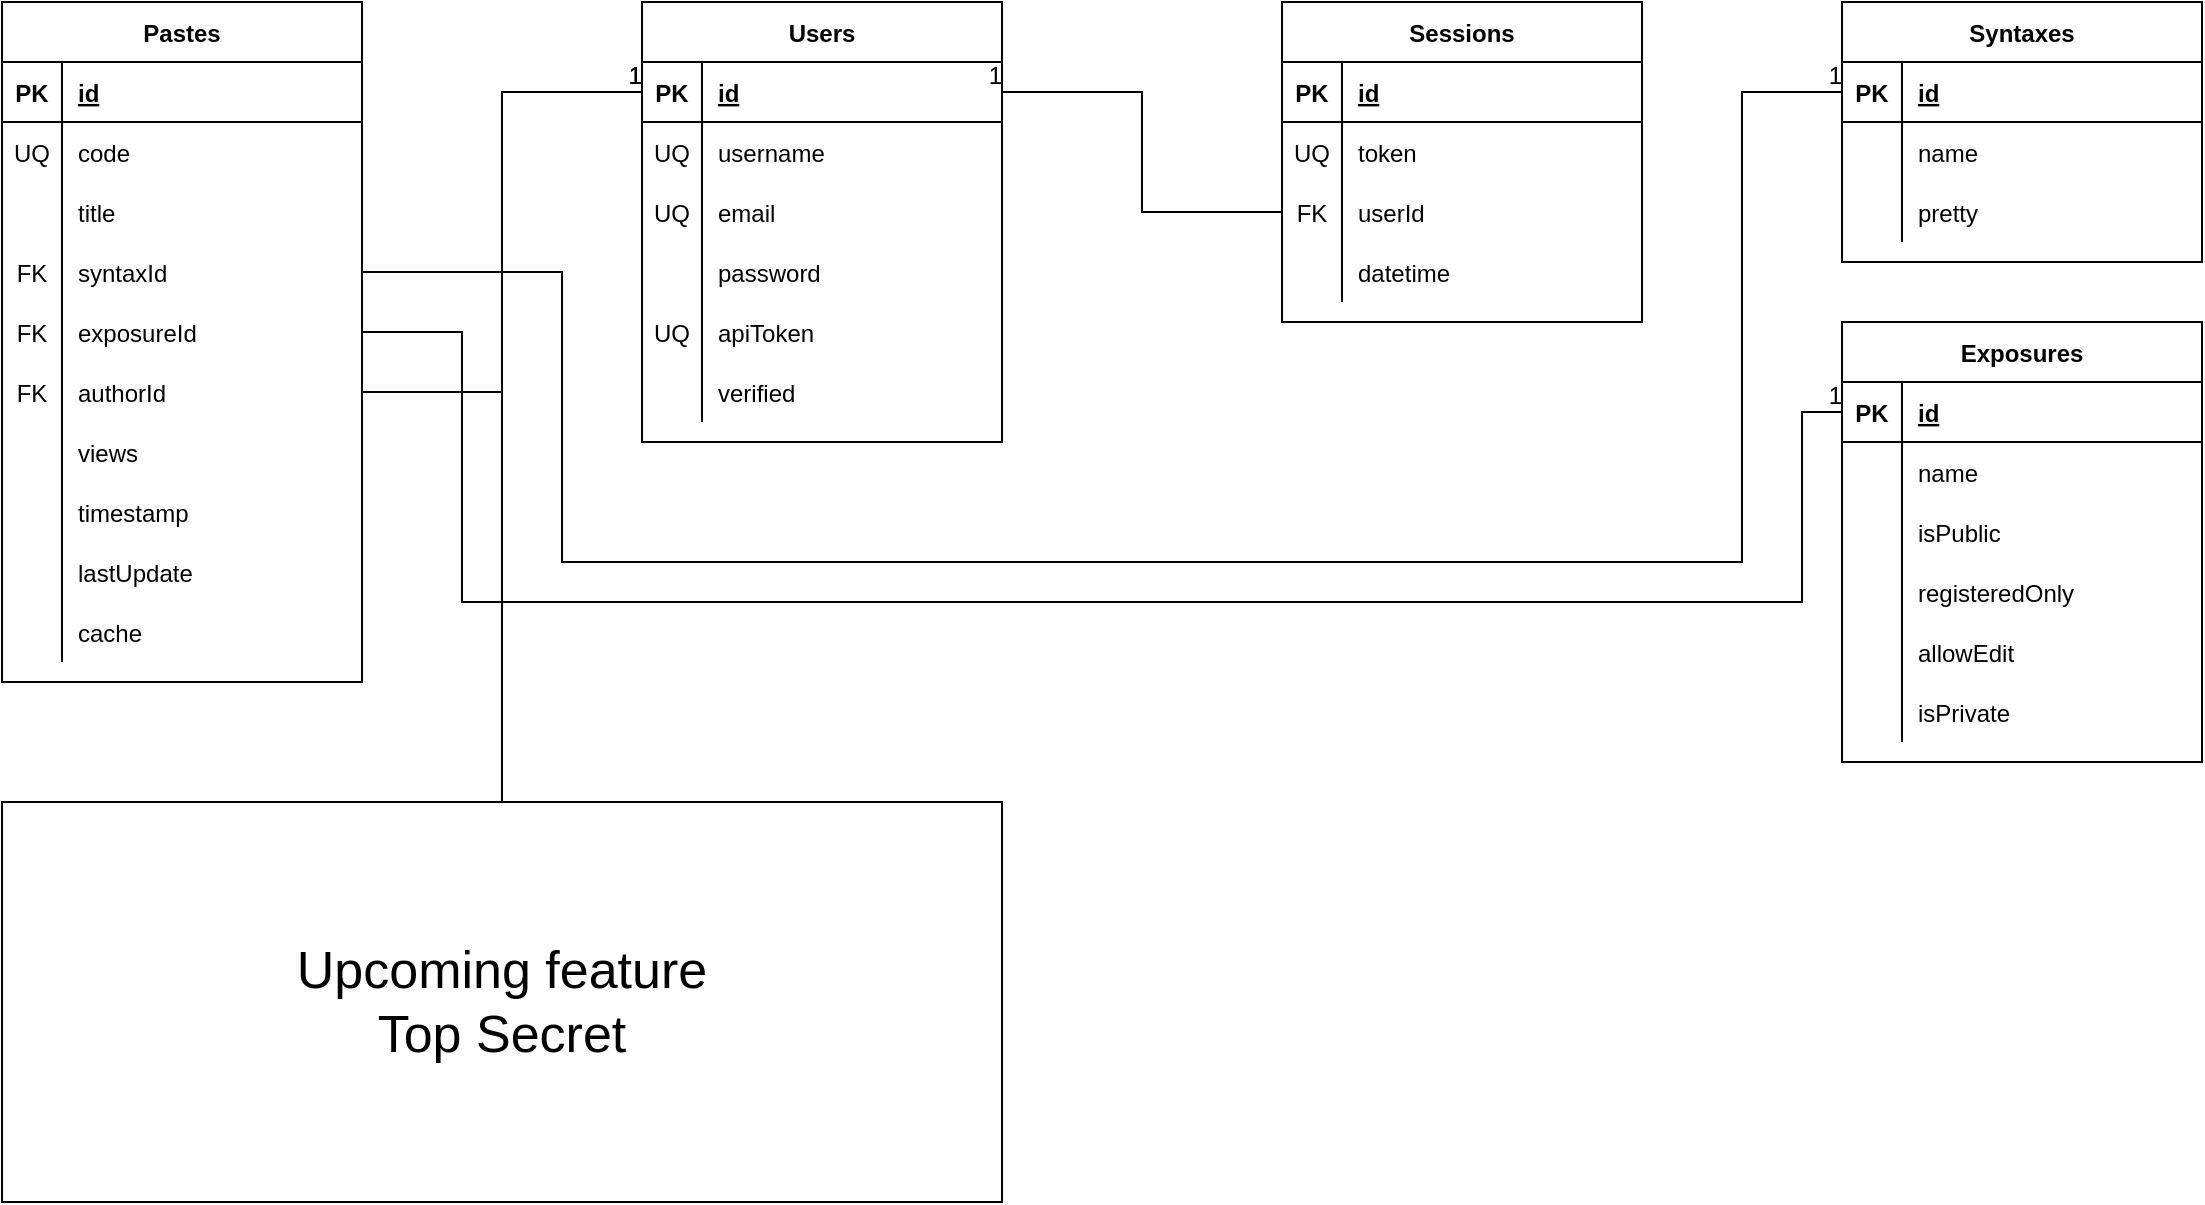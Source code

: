 <mxfile version="14.6.13" type="device"><diagram name="Page-1" id="e56a1550-8fbb-45ad-956c-1786394a9013"><mxGraphModel dx="1278" dy="948" grid="1" gridSize="10" guides="1" tooltips="1" connect="1" arrows="1" fold="1" page="1" pageScale="1" pageWidth="1100" pageHeight="850" background="#ffffff" math="0" shadow="0"><root><mxCell id="0"/><mxCell id="1" parent="0"/><mxCell id="3iXVFgxs_Lvez-pPOZBe-1" value="Users" style="shape=table;startSize=30;container=1;collapsible=1;childLayout=tableLayout;fixedRows=1;rowLines=0;fontStyle=1;align=center;resizeLast=1;" parent="1" vertex="1"><mxGeometry x="320" width="180" height="220" as="geometry"/></mxCell><mxCell id="3iXVFgxs_Lvez-pPOZBe-2" value="" style="shape=partialRectangle;collapsible=0;dropTarget=0;pointerEvents=0;fillColor=none;top=0;left=0;bottom=1;right=0;points=[[0,0.5],[1,0.5]];portConstraint=eastwest;" parent="3iXVFgxs_Lvez-pPOZBe-1" vertex="1"><mxGeometry y="30" width="180" height="30" as="geometry"/></mxCell><mxCell id="3iXVFgxs_Lvez-pPOZBe-3" value="PK" style="shape=partialRectangle;connectable=0;fillColor=none;top=0;left=0;bottom=0;right=0;fontStyle=1;overflow=hidden;" parent="3iXVFgxs_Lvez-pPOZBe-2" vertex="1"><mxGeometry width="30" height="30" as="geometry"/></mxCell><mxCell id="3iXVFgxs_Lvez-pPOZBe-4" value="id" style="shape=partialRectangle;connectable=0;fillColor=none;top=0;left=0;bottom=0;right=0;align=left;spacingLeft=6;fontStyle=5;overflow=hidden;" parent="3iXVFgxs_Lvez-pPOZBe-2" vertex="1"><mxGeometry x="30" width="150" height="30" as="geometry"/></mxCell><mxCell id="3iXVFgxs_Lvez-pPOZBe-5" value="" style="shape=partialRectangle;collapsible=0;dropTarget=0;pointerEvents=0;fillColor=none;top=0;left=0;bottom=0;right=0;points=[[0,0.5],[1,0.5]];portConstraint=eastwest;" parent="3iXVFgxs_Lvez-pPOZBe-1" vertex="1"><mxGeometry y="60" width="180" height="30" as="geometry"/></mxCell><mxCell id="3iXVFgxs_Lvez-pPOZBe-6" value="UQ" style="shape=partialRectangle;connectable=0;fillColor=none;top=0;left=0;bottom=0;right=0;editable=1;overflow=hidden;" parent="3iXVFgxs_Lvez-pPOZBe-5" vertex="1"><mxGeometry width="30" height="30" as="geometry"/></mxCell><mxCell id="3iXVFgxs_Lvez-pPOZBe-7" value="username" style="shape=partialRectangle;connectable=0;fillColor=none;top=0;left=0;bottom=0;right=0;align=left;spacingLeft=6;overflow=hidden;" parent="3iXVFgxs_Lvez-pPOZBe-5" vertex="1"><mxGeometry x="30" width="150" height="30" as="geometry"/></mxCell><mxCell id="3iXVFgxs_Lvez-pPOZBe-8" value="" style="shape=partialRectangle;collapsible=0;dropTarget=0;pointerEvents=0;fillColor=none;top=0;left=0;bottom=0;right=0;points=[[0,0.5],[1,0.5]];portConstraint=eastwest;" parent="3iXVFgxs_Lvez-pPOZBe-1" vertex="1"><mxGeometry y="90" width="180" height="30" as="geometry"/></mxCell><mxCell id="3iXVFgxs_Lvez-pPOZBe-9" value="UQ" style="shape=partialRectangle;connectable=0;fillColor=none;top=0;left=0;bottom=0;right=0;editable=1;overflow=hidden;" parent="3iXVFgxs_Lvez-pPOZBe-8" vertex="1"><mxGeometry width="30" height="30" as="geometry"/></mxCell><mxCell id="3iXVFgxs_Lvez-pPOZBe-10" value="email" style="shape=partialRectangle;connectable=0;fillColor=none;top=0;left=0;bottom=0;right=0;align=left;spacingLeft=6;overflow=hidden;" parent="3iXVFgxs_Lvez-pPOZBe-8" vertex="1"><mxGeometry x="30" width="150" height="30" as="geometry"/></mxCell><mxCell id="3iXVFgxs_Lvez-pPOZBe-11" value="" style="shape=partialRectangle;collapsible=0;dropTarget=0;pointerEvents=0;fillColor=none;top=0;left=0;bottom=0;right=0;points=[[0,0.5],[1,0.5]];portConstraint=eastwest;" parent="3iXVFgxs_Lvez-pPOZBe-1" vertex="1"><mxGeometry y="120" width="180" height="30" as="geometry"/></mxCell><mxCell id="3iXVFgxs_Lvez-pPOZBe-12" value="" style="shape=partialRectangle;connectable=0;fillColor=none;top=0;left=0;bottom=0;right=0;editable=1;overflow=hidden;" parent="3iXVFgxs_Lvez-pPOZBe-11" vertex="1"><mxGeometry width="30" height="30" as="geometry"/></mxCell><mxCell id="3iXVFgxs_Lvez-pPOZBe-13" value="password" style="shape=partialRectangle;connectable=0;fillColor=none;top=0;left=0;bottom=0;right=0;align=left;spacingLeft=6;overflow=hidden;" parent="3iXVFgxs_Lvez-pPOZBe-11" vertex="1"><mxGeometry x="30" width="150" height="30" as="geometry"/></mxCell><mxCell id="3iXVFgxs_Lvez-pPOZBe-42" value="" style="shape=partialRectangle;collapsible=0;dropTarget=0;pointerEvents=0;fillColor=none;top=0;left=0;bottom=0;right=0;points=[[0,0.5],[1,0.5]];portConstraint=eastwest;" parent="3iXVFgxs_Lvez-pPOZBe-1" vertex="1"><mxGeometry y="150" width="180" height="30" as="geometry"/></mxCell><mxCell id="3iXVFgxs_Lvez-pPOZBe-43" value="UQ" style="shape=partialRectangle;connectable=0;fillColor=none;top=0;left=0;bottom=0;right=0;editable=1;overflow=hidden;" parent="3iXVFgxs_Lvez-pPOZBe-42" vertex="1"><mxGeometry width="30" height="30" as="geometry"/></mxCell><mxCell id="3iXVFgxs_Lvez-pPOZBe-44" value="apiToken" style="shape=partialRectangle;connectable=0;fillColor=none;top=0;left=0;bottom=0;right=0;align=left;spacingLeft=6;overflow=hidden;" parent="3iXVFgxs_Lvez-pPOZBe-42" vertex="1"><mxGeometry x="30" width="150" height="30" as="geometry"/></mxCell><mxCell id="3iXVFgxs_Lvez-pPOZBe-118" value="" style="shape=partialRectangle;collapsible=0;dropTarget=0;pointerEvents=0;fillColor=none;top=0;left=0;bottom=0;right=0;points=[[0,0.5],[1,0.5]];portConstraint=eastwest;" parent="3iXVFgxs_Lvez-pPOZBe-1" vertex="1"><mxGeometry y="180" width="180" height="30" as="geometry"/></mxCell><mxCell id="3iXVFgxs_Lvez-pPOZBe-119" value="" style="shape=partialRectangle;connectable=0;fillColor=none;top=0;left=0;bottom=0;right=0;editable=1;overflow=hidden;" parent="3iXVFgxs_Lvez-pPOZBe-118" vertex="1"><mxGeometry width="30" height="30" as="geometry"/></mxCell><mxCell id="3iXVFgxs_Lvez-pPOZBe-120" value="verified" style="shape=partialRectangle;connectable=0;fillColor=none;top=0;left=0;bottom=0;right=0;align=left;spacingLeft=6;overflow=hidden;" parent="3iXVFgxs_Lvez-pPOZBe-118" vertex="1"><mxGeometry x="30" width="150" height="30" as="geometry"/></mxCell><mxCell id="3iXVFgxs_Lvez-pPOZBe-14" value="Pastes" style="shape=table;startSize=30;container=1;collapsible=1;childLayout=tableLayout;fixedRows=1;rowLines=0;fontStyle=1;align=center;resizeLast=1;" parent="1" vertex="1"><mxGeometry width="180" height="340" as="geometry"/></mxCell><mxCell id="3iXVFgxs_Lvez-pPOZBe-15" value="" style="shape=partialRectangle;collapsible=0;dropTarget=0;pointerEvents=0;fillColor=none;top=0;left=0;bottom=1;right=0;points=[[0,0.5],[1,0.5]];portConstraint=eastwest;" parent="3iXVFgxs_Lvez-pPOZBe-14" vertex="1"><mxGeometry y="30" width="180" height="30" as="geometry"/></mxCell><mxCell id="3iXVFgxs_Lvez-pPOZBe-16" value="PK" style="shape=partialRectangle;connectable=0;fillColor=none;top=0;left=0;bottom=0;right=0;fontStyle=1;overflow=hidden;" parent="3iXVFgxs_Lvez-pPOZBe-15" vertex="1"><mxGeometry width="30" height="30" as="geometry"/></mxCell><mxCell id="3iXVFgxs_Lvez-pPOZBe-17" value="id" style="shape=partialRectangle;connectable=0;fillColor=none;top=0;left=0;bottom=0;right=0;align=left;spacingLeft=6;fontStyle=5;overflow=hidden;" parent="3iXVFgxs_Lvez-pPOZBe-15" vertex="1"><mxGeometry x="30" width="150" height="30" as="geometry"/></mxCell><mxCell id="3iXVFgxs_Lvez-pPOZBe-18" value="" style="shape=partialRectangle;collapsible=0;dropTarget=0;pointerEvents=0;fillColor=none;top=0;left=0;bottom=0;right=0;points=[[0,0.5],[1,0.5]];portConstraint=eastwest;" parent="3iXVFgxs_Lvez-pPOZBe-14" vertex="1"><mxGeometry y="60" width="180" height="30" as="geometry"/></mxCell><mxCell id="3iXVFgxs_Lvez-pPOZBe-19" value="UQ" style="shape=partialRectangle;connectable=0;fillColor=none;top=0;left=0;bottom=0;right=0;editable=1;overflow=hidden;" parent="3iXVFgxs_Lvez-pPOZBe-18" vertex="1"><mxGeometry width="30" height="30" as="geometry"/></mxCell><mxCell id="3iXVFgxs_Lvez-pPOZBe-20" value="code" style="shape=partialRectangle;connectable=0;fillColor=none;top=0;left=0;bottom=0;right=0;align=left;spacingLeft=6;overflow=hidden;" parent="3iXVFgxs_Lvez-pPOZBe-18" vertex="1"><mxGeometry x="30" width="150" height="30" as="geometry"/></mxCell><mxCell id="3iXVFgxs_Lvez-pPOZBe-66" value="" style="shape=partialRectangle;collapsible=0;dropTarget=0;pointerEvents=0;fillColor=none;top=0;left=0;bottom=0;right=0;points=[[0,0.5],[1,0.5]];portConstraint=eastwest;" parent="3iXVFgxs_Lvez-pPOZBe-14" vertex="1"><mxGeometry y="90" width="180" height="30" as="geometry"/></mxCell><mxCell id="3iXVFgxs_Lvez-pPOZBe-67" value="" style="shape=partialRectangle;connectable=0;fillColor=none;top=0;left=0;bottom=0;right=0;editable=1;overflow=hidden;" parent="3iXVFgxs_Lvez-pPOZBe-66" vertex="1"><mxGeometry width="30" height="30" as="geometry"/></mxCell><mxCell id="3iXVFgxs_Lvez-pPOZBe-68" value="title" style="shape=partialRectangle;connectable=0;fillColor=none;top=0;left=0;bottom=0;right=0;align=left;spacingLeft=6;overflow=hidden;" parent="3iXVFgxs_Lvez-pPOZBe-66" vertex="1"><mxGeometry x="30" width="150" height="30" as="geometry"/></mxCell><mxCell id="3iXVFgxs_Lvez-pPOZBe-21" value="" style="shape=partialRectangle;collapsible=0;dropTarget=0;pointerEvents=0;fillColor=none;top=0;left=0;bottom=0;right=0;points=[[0,0.5],[1,0.5]];portConstraint=eastwest;" parent="3iXVFgxs_Lvez-pPOZBe-14" vertex="1"><mxGeometry y="120" width="180" height="30" as="geometry"/></mxCell><mxCell id="3iXVFgxs_Lvez-pPOZBe-22" value="FK" style="shape=partialRectangle;connectable=0;fillColor=none;top=0;left=0;bottom=0;right=0;editable=1;overflow=hidden;" parent="3iXVFgxs_Lvez-pPOZBe-21" vertex="1"><mxGeometry width="30" height="30" as="geometry"/></mxCell><mxCell id="3iXVFgxs_Lvez-pPOZBe-23" value="syntaxId" style="shape=partialRectangle;connectable=0;fillColor=none;top=0;left=0;bottom=0;right=0;align=left;spacingLeft=6;overflow=hidden;" parent="3iXVFgxs_Lvez-pPOZBe-21" vertex="1"><mxGeometry x="30" width="150" height="30" as="geometry"/></mxCell><mxCell id="3iXVFgxs_Lvez-pPOZBe-24" value="" style="shape=partialRectangle;collapsible=0;dropTarget=0;pointerEvents=0;fillColor=none;top=0;left=0;bottom=0;right=0;points=[[0,0.5],[1,0.5]];portConstraint=eastwest;" parent="3iXVFgxs_Lvez-pPOZBe-14" vertex="1"><mxGeometry y="150" width="180" height="30" as="geometry"/></mxCell><mxCell id="3iXVFgxs_Lvez-pPOZBe-25" value="FK" style="shape=partialRectangle;connectable=0;fillColor=none;top=0;left=0;bottom=0;right=0;editable=1;overflow=hidden;" parent="3iXVFgxs_Lvez-pPOZBe-24" vertex="1"><mxGeometry width="30" height="30" as="geometry"/></mxCell><mxCell id="3iXVFgxs_Lvez-pPOZBe-26" value="exposureId" style="shape=partialRectangle;connectable=0;fillColor=none;top=0;left=0;bottom=0;right=0;align=left;spacingLeft=6;overflow=hidden;" parent="3iXVFgxs_Lvez-pPOZBe-24" vertex="1"><mxGeometry x="30" width="150" height="30" as="geometry"/></mxCell><mxCell id="3iXVFgxs_Lvez-pPOZBe-27" value="" style="shape=partialRectangle;collapsible=0;dropTarget=0;pointerEvents=0;fillColor=none;top=0;left=0;bottom=0;right=0;points=[[0,0.5],[1,0.5]];portConstraint=eastwest;" parent="3iXVFgxs_Lvez-pPOZBe-14" vertex="1"><mxGeometry y="180" width="180" height="30" as="geometry"/></mxCell><mxCell id="3iXVFgxs_Lvez-pPOZBe-28" value="FK" style="shape=partialRectangle;connectable=0;fillColor=none;top=0;left=0;bottom=0;right=0;editable=1;overflow=hidden;" parent="3iXVFgxs_Lvez-pPOZBe-27" vertex="1"><mxGeometry width="30" height="30" as="geometry"/></mxCell><mxCell id="3iXVFgxs_Lvez-pPOZBe-29" value="authorId" style="shape=partialRectangle;connectable=0;fillColor=none;top=0;left=0;bottom=0;right=0;align=left;spacingLeft=6;overflow=hidden;" parent="3iXVFgxs_Lvez-pPOZBe-27" vertex="1"><mxGeometry x="30" width="150" height="30" as="geometry"/></mxCell><mxCell id="3iXVFgxs_Lvez-pPOZBe-30" value="" style="shape=partialRectangle;collapsible=0;dropTarget=0;pointerEvents=0;fillColor=none;top=0;left=0;bottom=0;right=0;points=[[0,0.5],[1,0.5]];portConstraint=eastwest;" parent="3iXVFgxs_Lvez-pPOZBe-14" vertex="1"><mxGeometry y="210" width="180" height="30" as="geometry"/></mxCell><mxCell id="3iXVFgxs_Lvez-pPOZBe-31" value="" style="shape=partialRectangle;connectable=0;fillColor=none;top=0;left=0;bottom=0;right=0;editable=1;overflow=hidden;" parent="3iXVFgxs_Lvez-pPOZBe-30" vertex="1"><mxGeometry width="30" height="30" as="geometry"/></mxCell><mxCell id="3iXVFgxs_Lvez-pPOZBe-32" value="views" style="shape=partialRectangle;connectable=0;fillColor=none;top=0;left=0;bottom=0;right=0;align=left;spacingLeft=6;overflow=hidden;" parent="3iXVFgxs_Lvez-pPOZBe-30" vertex="1"><mxGeometry x="30" width="150" height="30" as="geometry"/></mxCell><mxCell id="3iXVFgxs_Lvez-pPOZBe-33" value="" style="shape=partialRectangle;collapsible=0;dropTarget=0;pointerEvents=0;fillColor=none;top=0;left=0;bottom=0;right=0;points=[[0,0.5],[1,0.5]];portConstraint=eastwest;" parent="3iXVFgxs_Lvez-pPOZBe-14" vertex="1"><mxGeometry y="240" width="180" height="30" as="geometry"/></mxCell><mxCell id="3iXVFgxs_Lvez-pPOZBe-34" value="" style="shape=partialRectangle;connectable=0;fillColor=none;top=0;left=0;bottom=0;right=0;editable=1;overflow=hidden;" parent="3iXVFgxs_Lvez-pPOZBe-33" vertex="1"><mxGeometry width="30" height="30" as="geometry"/></mxCell><mxCell id="3iXVFgxs_Lvez-pPOZBe-35" value="timestamp" style="shape=partialRectangle;connectable=0;fillColor=none;top=0;left=0;bottom=0;right=0;align=left;spacingLeft=6;overflow=hidden;" parent="3iXVFgxs_Lvez-pPOZBe-33" vertex="1"><mxGeometry x="30" width="150" height="30" as="geometry"/></mxCell><mxCell id="3iXVFgxs_Lvez-pPOZBe-36" value="" style="shape=partialRectangle;collapsible=0;dropTarget=0;pointerEvents=0;fillColor=none;top=0;left=0;bottom=0;right=0;points=[[0,0.5],[1,0.5]];portConstraint=eastwest;" parent="3iXVFgxs_Lvez-pPOZBe-14" vertex="1"><mxGeometry y="270" width="180" height="30" as="geometry"/></mxCell><mxCell id="3iXVFgxs_Lvez-pPOZBe-37" value="" style="shape=partialRectangle;connectable=0;fillColor=none;top=0;left=0;bottom=0;right=0;editable=1;overflow=hidden;" parent="3iXVFgxs_Lvez-pPOZBe-36" vertex="1"><mxGeometry width="30" height="30" as="geometry"/></mxCell><mxCell id="3iXVFgxs_Lvez-pPOZBe-38" value="lastUpdate" style="shape=partialRectangle;connectable=0;fillColor=none;top=0;left=0;bottom=0;right=0;align=left;spacingLeft=6;overflow=hidden;" parent="3iXVFgxs_Lvez-pPOZBe-36" vertex="1"><mxGeometry x="30" width="150" height="30" as="geometry"/></mxCell><mxCell id="3iXVFgxs_Lvez-pPOZBe-47" value="" style="shape=partialRectangle;collapsible=0;dropTarget=0;pointerEvents=0;fillColor=none;top=0;left=0;bottom=0;right=0;points=[[0,0.5],[1,0.5]];portConstraint=eastwest;" parent="3iXVFgxs_Lvez-pPOZBe-14" vertex="1"><mxGeometry y="300" width="180" height="30" as="geometry"/></mxCell><mxCell id="3iXVFgxs_Lvez-pPOZBe-48" value="" style="shape=partialRectangle;connectable=0;fillColor=none;top=0;left=0;bottom=0;right=0;editable=1;overflow=hidden;" parent="3iXVFgxs_Lvez-pPOZBe-47" vertex="1"><mxGeometry width="30" height="30" as="geometry"/></mxCell><mxCell id="3iXVFgxs_Lvez-pPOZBe-49" value="cache" style="shape=partialRectangle;connectable=0;fillColor=none;top=0;left=0;bottom=0;right=0;align=left;spacingLeft=6;overflow=hidden;" parent="3iXVFgxs_Lvez-pPOZBe-47" vertex="1"><mxGeometry x="30" width="150" height="30" as="geometry"/></mxCell><mxCell id="3iXVFgxs_Lvez-pPOZBe-45" value="" style="endArrow=none;html=1;rounded=0;exitX=1;exitY=0.5;exitDx=0;exitDy=0;entryX=0;entryY=0.5;entryDx=0;entryDy=0;edgeStyle=orthogonalEdgeStyle;" parent="1" source="3iXVFgxs_Lvez-pPOZBe-27" target="3iXVFgxs_Lvez-pPOZBe-2" edge="1"><mxGeometry relative="1" as="geometry"><mxPoint x="470" y="430" as="sourcePoint"/><mxPoint x="630" y="430" as="targetPoint"/></mxGeometry></mxCell><mxCell id="3iXVFgxs_Lvez-pPOZBe-46" value="1" style="resizable=0;html=1;align=right;verticalAlign=bottom;" parent="3iXVFgxs_Lvez-pPOZBe-45" connectable="0" vertex="1"><mxGeometry x="1" relative="1" as="geometry"/></mxCell><mxCell id="3iXVFgxs_Lvez-pPOZBe-50" value="Sessions" style="shape=table;startSize=30;container=1;collapsible=1;childLayout=tableLayout;fixedRows=1;rowLines=0;fontStyle=1;align=center;resizeLast=1;" parent="1" vertex="1"><mxGeometry x="640" width="180" height="160" as="geometry"/></mxCell><mxCell id="3iXVFgxs_Lvez-pPOZBe-51" value="" style="shape=partialRectangle;collapsible=0;dropTarget=0;pointerEvents=0;fillColor=none;top=0;left=0;bottom=1;right=0;points=[[0,0.5],[1,0.5]];portConstraint=eastwest;" parent="3iXVFgxs_Lvez-pPOZBe-50" vertex="1"><mxGeometry y="30" width="180" height="30" as="geometry"/></mxCell><mxCell id="3iXVFgxs_Lvez-pPOZBe-52" value="PK" style="shape=partialRectangle;connectable=0;fillColor=none;top=0;left=0;bottom=0;right=0;fontStyle=1;overflow=hidden;" parent="3iXVFgxs_Lvez-pPOZBe-51" vertex="1"><mxGeometry width="30" height="30" as="geometry"/></mxCell><mxCell id="3iXVFgxs_Lvez-pPOZBe-53" value="id" style="shape=partialRectangle;connectable=0;fillColor=none;top=0;left=0;bottom=0;right=0;align=left;spacingLeft=6;fontStyle=5;overflow=hidden;" parent="3iXVFgxs_Lvez-pPOZBe-51" vertex="1"><mxGeometry x="30" width="150" height="30" as="geometry"/></mxCell><mxCell id="3iXVFgxs_Lvez-pPOZBe-54" value="" style="shape=partialRectangle;collapsible=0;dropTarget=0;pointerEvents=0;fillColor=none;top=0;left=0;bottom=0;right=0;points=[[0,0.5],[1,0.5]];portConstraint=eastwest;" parent="3iXVFgxs_Lvez-pPOZBe-50" vertex="1"><mxGeometry y="60" width="180" height="30" as="geometry"/></mxCell><mxCell id="3iXVFgxs_Lvez-pPOZBe-55" value="UQ" style="shape=partialRectangle;connectable=0;fillColor=none;top=0;left=0;bottom=0;right=0;editable=1;overflow=hidden;" parent="3iXVFgxs_Lvez-pPOZBe-54" vertex="1"><mxGeometry width="30" height="30" as="geometry"/></mxCell><mxCell id="3iXVFgxs_Lvez-pPOZBe-56" value="token" style="shape=partialRectangle;connectable=0;fillColor=none;top=0;left=0;bottom=0;right=0;align=left;spacingLeft=6;overflow=hidden;" parent="3iXVFgxs_Lvez-pPOZBe-54" vertex="1"><mxGeometry x="30" width="150" height="30" as="geometry"/></mxCell><mxCell id="3iXVFgxs_Lvez-pPOZBe-57" value="" style="shape=partialRectangle;collapsible=0;dropTarget=0;pointerEvents=0;fillColor=none;top=0;left=0;bottom=0;right=0;points=[[0,0.5],[1,0.5]];portConstraint=eastwest;" parent="3iXVFgxs_Lvez-pPOZBe-50" vertex="1"><mxGeometry y="90" width="180" height="30" as="geometry"/></mxCell><mxCell id="3iXVFgxs_Lvez-pPOZBe-58" value="FK" style="shape=partialRectangle;connectable=0;fillColor=none;top=0;left=0;bottom=0;right=0;editable=1;overflow=hidden;" parent="3iXVFgxs_Lvez-pPOZBe-57" vertex="1"><mxGeometry width="30" height="30" as="geometry"/></mxCell><mxCell id="3iXVFgxs_Lvez-pPOZBe-59" value="userId" style="shape=partialRectangle;connectable=0;fillColor=none;top=0;left=0;bottom=0;right=0;align=left;spacingLeft=6;overflow=hidden;" parent="3iXVFgxs_Lvez-pPOZBe-57" vertex="1"><mxGeometry x="30" width="150" height="30" as="geometry"/></mxCell><mxCell id="3iXVFgxs_Lvez-pPOZBe-76" value="" style="shape=partialRectangle;collapsible=0;dropTarget=0;pointerEvents=0;fillColor=none;top=0;left=0;bottom=0;right=0;points=[[0,0.5],[1,0.5]];portConstraint=eastwest;" parent="3iXVFgxs_Lvez-pPOZBe-50" vertex="1"><mxGeometry y="120" width="180" height="30" as="geometry"/></mxCell><mxCell id="3iXVFgxs_Lvez-pPOZBe-77" value="" style="shape=partialRectangle;connectable=0;fillColor=none;top=0;left=0;bottom=0;right=0;editable=1;overflow=hidden;" parent="3iXVFgxs_Lvez-pPOZBe-76" vertex="1"><mxGeometry width="30" height="30" as="geometry"/></mxCell><mxCell id="3iXVFgxs_Lvez-pPOZBe-78" value="datetime" style="shape=partialRectangle;connectable=0;fillColor=none;top=0;left=0;bottom=0;right=0;align=left;spacingLeft=6;overflow=hidden;" parent="3iXVFgxs_Lvez-pPOZBe-76" vertex="1"><mxGeometry x="30" width="150" height="30" as="geometry"/></mxCell><mxCell id="3iXVFgxs_Lvez-pPOZBe-74" value="" style="endArrow=none;html=1;rounded=0;entryX=1;entryY=0.5;entryDx=0;entryDy=0;exitX=0;exitY=0.5;exitDx=0;exitDy=0;edgeStyle=orthogonalEdgeStyle;" parent="1" source="3iXVFgxs_Lvez-pPOZBe-57" target="3iXVFgxs_Lvez-pPOZBe-2" edge="1"><mxGeometry relative="1" as="geometry"><mxPoint x="470" y="430" as="sourcePoint"/><mxPoint x="630" y="430" as="targetPoint"/></mxGeometry></mxCell><mxCell id="3iXVFgxs_Lvez-pPOZBe-75" value="1" style="resizable=0;html=1;align=right;verticalAlign=bottom;" parent="3iXVFgxs_Lvez-pPOZBe-74" connectable="0" vertex="1"><mxGeometry x="1" relative="1" as="geometry"/></mxCell><mxCell id="3iXVFgxs_Lvez-pPOZBe-79" value="PubPost" style="shape=table;startSize=30;container=1;collapsible=1;childLayout=tableLayout;fixedRows=1;rowLines=0;fontStyle=1;align=center;resizeLast=1;" parent="1" vertex="1"><mxGeometry y="400" width="180" height="190" as="geometry"/></mxCell><mxCell id="3iXVFgxs_Lvez-pPOZBe-80" value="" style="shape=partialRectangle;collapsible=0;dropTarget=0;pointerEvents=0;fillColor=none;top=0;left=0;bottom=1;right=0;points=[[0,0.5],[1,0.5]];portConstraint=eastwest;" parent="3iXVFgxs_Lvez-pPOZBe-79" vertex="1"><mxGeometry y="30" width="180" height="30" as="geometry"/></mxCell><mxCell id="3iXVFgxs_Lvez-pPOZBe-81" value="PK" style="shape=partialRectangle;connectable=0;fillColor=none;top=0;left=0;bottom=0;right=0;fontStyle=1;overflow=hidden;" parent="3iXVFgxs_Lvez-pPOZBe-80" vertex="1"><mxGeometry width="30" height="30" as="geometry"/></mxCell><mxCell id="3iXVFgxs_Lvez-pPOZBe-82" value="id" style="shape=partialRectangle;connectable=0;fillColor=none;top=0;left=0;bottom=0;right=0;align=left;spacingLeft=6;fontStyle=5;overflow=hidden;" parent="3iXVFgxs_Lvez-pPOZBe-80" vertex="1"><mxGeometry x="30" width="150" height="30" as="geometry"/></mxCell><mxCell id="3iXVFgxs_Lvez-pPOZBe-83" value="" style="shape=partialRectangle;collapsible=0;dropTarget=0;pointerEvents=0;fillColor=none;top=0;left=0;bottom=0;right=0;points=[[0,0.5],[1,0.5]];portConstraint=eastwest;" parent="3iXVFgxs_Lvez-pPOZBe-79" vertex="1"><mxGeometry y="60" width="180" height="30" as="geometry"/></mxCell><mxCell id="3iXVFgxs_Lvez-pPOZBe-84" value="FK" style="shape=partialRectangle;connectable=0;fillColor=none;top=0;left=0;bottom=0;right=0;editable=1;overflow=hidden;" parent="3iXVFgxs_Lvez-pPOZBe-83" vertex="1"><mxGeometry width="30" height="30" as="geometry"/></mxCell><mxCell id="3iXVFgxs_Lvez-pPOZBe-85" value="author" style="shape=partialRectangle;connectable=0;fillColor=none;top=0;left=0;bottom=0;right=0;align=left;spacingLeft=6;overflow=hidden;" parent="3iXVFgxs_Lvez-pPOZBe-83" vertex="1"><mxGeometry x="30" width="150" height="30" as="geometry"/></mxCell><mxCell id="3iXVFgxs_Lvez-pPOZBe-86" value="" style="shape=partialRectangle;collapsible=0;dropTarget=0;pointerEvents=0;fillColor=none;top=0;left=0;bottom=0;right=0;points=[[0,0.5],[1,0.5]];portConstraint=eastwest;" parent="3iXVFgxs_Lvez-pPOZBe-79" vertex="1"><mxGeometry y="90" width="180" height="30" as="geometry"/></mxCell><mxCell id="3iXVFgxs_Lvez-pPOZBe-87" value="UQ" style="shape=partialRectangle;connectable=0;fillColor=none;top=0;left=0;bottom=0;right=0;editable=1;overflow=hidden;" parent="3iXVFgxs_Lvez-pPOZBe-86" vertex="1"><mxGeometry width="30" height="30" as="geometry"/></mxCell><mxCell id="3iXVFgxs_Lvez-pPOZBe-88" value="permalink" style="shape=partialRectangle;connectable=0;fillColor=none;top=0;left=0;bottom=0;right=0;align=left;spacingLeft=6;overflow=hidden;" parent="3iXVFgxs_Lvez-pPOZBe-86" vertex="1"><mxGeometry x="30" width="150" height="30" as="geometry"/></mxCell><mxCell id="3iXVFgxs_Lvez-pPOZBe-89" value="" style="shape=partialRectangle;collapsible=0;dropTarget=0;pointerEvents=0;fillColor=none;top=0;left=0;bottom=0;right=0;points=[[0,0.5],[1,0.5]];portConstraint=eastwest;" parent="3iXVFgxs_Lvez-pPOZBe-79" vertex="1"><mxGeometry y="120" width="180" height="30" as="geometry"/></mxCell><mxCell id="3iXVFgxs_Lvez-pPOZBe-90" value="" style="shape=partialRectangle;connectable=0;fillColor=none;top=0;left=0;bottom=0;right=0;editable=1;overflow=hidden;" parent="3iXVFgxs_Lvez-pPOZBe-89" vertex="1"><mxGeometry width="30" height="30" as="geometry"/></mxCell><mxCell id="3iXVFgxs_Lvez-pPOZBe-91" value="title" style="shape=partialRectangle;connectable=0;fillColor=none;top=0;left=0;bottom=0;right=0;align=left;spacingLeft=6;overflow=hidden;" parent="3iXVFgxs_Lvez-pPOZBe-89" vertex="1"><mxGeometry x="30" width="150" height="30" as="geometry"/></mxCell><mxCell id="3iXVFgxs_Lvez-pPOZBe-109" value="" style="shape=partialRectangle;collapsible=0;dropTarget=0;pointerEvents=0;fillColor=none;top=0;left=0;bottom=0;right=0;points=[[0,0.5],[1,0.5]];portConstraint=eastwest;" parent="3iXVFgxs_Lvez-pPOZBe-79" vertex="1"><mxGeometry y="150" width="180" height="30" as="geometry"/></mxCell><mxCell id="3iXVFgxs_Lvez-pPOZBe-110" value="" style="shape=partialRectangle;connectable=0;fillColor=none;top=0;left=0;bottom=0;right=0;editable=1;overflow=hidden;" parent="3iXVFgxs_Lvez-pPOZBe-109" vertex="1"><mxGeometry width="30" height="30" as="geometry"/></mxCell><mxCell id="3iXVFgxs_Lvez-pPOZBe-111" value="content" style="shape=partialRectangle;connectable=0;fillColor=none;top=0;left=0;bottom=0;right=0;align=left;spacingLeft=6;overflow=hidden;" parent="3iXVFgxs_Lvez-pPOZBe-109" vertex="1"><mxGeometry x="30" width="150" height="30" as="geometry"/></mxCell><mxCell id="3iXVFgxs_Lvez-pPOZBe-92" value="PubComment" style="shape=table;startSize=30;container=1;collapsible=1;childLayout=tableLayout;fixedRows=1;rowLines=0;fontStyle=1;align=center;resizeLast=1;" parent="1" vertex="1"><mxGeometry x="320" y="400" width="180" height="160" as="geometry"/></mxCell><mxCell id="3iXVFgxs_Lvez-pPOZBe-93" value="" style="shape=partialRectangle;collapsible=0;dropTarget=0;pointerEvents=0;fillColor=none;top=0;left=0;bottom=1;right=0;points=[[0,0.5],[1,0.5]];portConstraint=eastwest;" parent="3iXVFgxs_Lvez-pPOZBe-92" vertex="1"><mxGeometry y="30" width="180" height="30" as="geometry"/></mxCell><mxCell id="3iXVFgxs_Lvez-pPOZBe-94" value="PK" style="shape=partialRectangle;connectable=0;fillColor=none;top=0;left=0;bottom=0;right=0;fontStyle=1;overflow=hidden;" parent="3iXVFgxs_Lvez-pPOZBe-93" vertex="1"><mxGeometry width="30" height="30" as="geometry"/></mxCell><mxCell id="3iXVFgxs_Lvez-pPOZBe-95" value="id" style="shape=partialRectangle;connectable=0;fillColor=none;top=0;left=0;bottom=0;right=0;align=left;spacingLeft=6;fontStyle=5;overflow=hidden;" parent="3iXVFgxs_Lvez-pPOZBe-93" vertex="1"><mxGeometry x="30" width="150" height="30" as="geometry"/></mxCell><mxCell id="3iXVFgxs_Lvez-pPOZBe-96" value="" style="shape=partialRectangle;collapsible=0;dropTarget=0;pointerEvents=0;fillColor=none;top=0;left=0;bottom=0;right=0;points=[[0,0.5],[1,0.5]];portConstraint=eastwest;" parent="3iXVFgxs_Lvez-pPOZBe-92" vertex="1"><mxGeometry y="60" width="180" height="30" as="geometry"/></mxCell><mxCell id="3iXVFgxs_Lvez-pPOZBe-97" value="FK" style="shape=partialRectangle;connectable=0;fillColor=none;top=0;left=0;bottom=0;right=0;editable=1;overflow=hidden;" parent="3iXVFgxs_Lvez-pPOZBe-96" vertex="1"><mxGeometry width="30" height="30" as="geometry"/></mxCell><mxCell id="3iXVFgxs_Lvez-pPOZBe-98" value="authorId" style="shape=partialRectangle;connectable=0;fillColor=none;top=0;left=0;bottom=0;right=0;align=left;spacingLeft=6;overflow=hidden;" parent="3iXVFgxs_Lvez-pPOZBe-96" vertex="1"><mxGeometry x="30" width="150" height="30" as="geometry"/></mxCell><mxCell id="3iXVFgxs_Lvez-pPOZBe-99" value="" style="shape=partialRectangle;collapsible=0;dropTarget=0;pointerEvents=0;fillColor=none;top=0;left=0;bottom=0;right=0;points=[[0,0.5],[1,0.5]];portConstraint=eastwest;" parent="3iXVFgxs_Lvez-pPOZBe-92" vertex="1"><mxGeometry y="90" width="180" height="30" as="geometry"/></mxCell><mxCell id="3iXVFgxs_Lvez-pPOZBe-100" value="" style="shape=partialRectangle;connectable=0;fillColor=none;top=0;left=0;bottom=0;right=0;editable=1;overflow=hidden;" parent="3iXVFgxs_Lvez-pPOZBe-99" vertex="1"><mxGeometry width="30" height="30" as="geometry"/></mxCell><mxCell id="3iXVFgxs_Lvez-pPOZBe-101" value="content" style="shape=partialRectangle;connectable=0;fillColor=none;top=0;left=0;bottom=0;right=0;align=left;spacingLeft=6;overflow=hidden;" parent="3iXVFgxs_Lvez-pPOZBe-99" vertex="1"><mxGeometry x="30" width="150" height="30" as="geometry"/></mxCell><mxCell id="3iXVFgxs_Lvez-pPOZBe-102" value="" style="shape=partialRectangle;collapsible=0;dropTarget=0;pointerEvents=0;fillColor=none;top=0;left=0;bottom=0;right=0;points=[[0,0.5],[1,0.5]];portConstraint=eastwest;" parent="3iXVFgxs_Lvez-pPOZBe-92" vertex="1"><mxGeometry y="120" width="180" height="30" as="geometry"/></mxCell><mxCell id="3iXVFgxs_Lvez-pPOZBe-103" value="FK" style="shape=partialRectangle;connectable=0;fillColor=none;top=0;left=0;bottom=0;right=0;editable=1;overflow=hidden;" parent="3iXVFgxs_Lvez-pPOZBe-102" vertex="1"><mxGeometry width="30" height="30" as="geometry"/></mxCell><mxCell id="3iXVFgxs_Lvez-pPOZBe-104" value="postId" style="shape=partialRectangle;connectable=0;fillColor=none;top=0;left=0;bottom=0;right=0;align=left;spacingLeft=6;overflow=hidden;" parent="3iXVFgxs_Lvez-pPOZBe-102" vertex="1"><mxGeometry x="30" width="150" height="30" as="geometry"/></mxCell><mxCell id="3iXVFgxs_Lvez-pPOZBe-105" value="" style="endArrow=none;html=1;rounded=0;exitX=1;exitY=0.5;exitDx=0;exitDy=0;entryX=0;entryY=0.5;entryDx=0;entryDy=0;edgeStyle=orthogonalEdgeStyle;" parent="1" source="3iXVFgxs_Lvez-pPOZBe-83" target="3iXVFgxs_Lvez-pPOZBe-2" edge="1"><mxGeometry relative="1" as="geometry"><mxPoint x="240" y="450" as="sourcePoint"/><mxPoint x="380" y="300" as="targetPoint"/></mxGeometry></mxCell><mxCell id="3iXVFgxs_Lvez-pPOZBe-106" value="1" style="resizable=0;html=1;align=right;verticalAlign=bottom;" parent="3iXVFgxs_Lvez-pPOZBe-105" connectable="0" vertex="1"><mxGeometry x="1" relative="1" as="geometry"/></mxCell><mxCell id="3iXVFgxs_Lvez-pPOZBe-114" value="" style="endArrow=none;html=1;rounded=0;entryX=1;entryY=0.5;entryDx=0;entryDy=0;exitX=0;exitY=0.5;exitDx=0;exitDy=0;edgeStyle=orthogonalEdgeStyle;" parent="1" source="3iXVFgxs_Lvez-pPOZBe-102" target="3iXVFgxs_Lvez-pPOZBe-80" edge="1"><mxGeometry relative="1" as="geometry"><mxPoint x="570" y="680" as="sourcePoint"/><mxPoint x="730" y="680" as="targetPoint"/><Array as="points"><mxPoint x="230" y="535"/><mxPoint x="230" y="445"/></Array></mxGeometry></mxCell><mxCell id="3iXVFgxs_Lvez-pPOZBe-115" value="1" style="resizable=0;html=1;align=right;verticalAlign=bottom;" parent="3iXVFgxs_Lvez-pPOZBe-114" connectable="0" vertex="1"><mxGeometry x="1" relative="1" as="geometry"/></mxCell><mxCell id="Ob3hZ5L9mTL5o-x0PrTb-1" value="ok, you found me, but please don't disclose me" style="text;html=1;strokeColor=#666666;fillColor=#f5f5f5;align=center;verticalAlign=middle;whiteSpace=wrap;rounded=0;fontColor=#333333;" parent="1" vertex="1"><mxGeometry x="180" y="490" width="140" height="30" as="geometry"/></mxCell><mxCell id="FWIjJxM81-TofyXLyvvK-1" value="Syntaxes" style="shape=table;startSize=30;container=1;collapsible=1;childLayout=tableLayout;fixedRows=1;rowLines=0;fontStyle=1;align=center;resizeLast=1;" parent="1" vertex="1"><mxGeometry x="920" width="180" height="130" as="geometry"/></mxCell><mxCell id="FWIjJxM81-TofyXLyvvK-2" value="" style="shape=partialRectangle;collapsible=0;dropTarget=0;pointerEvents=0;fillColor=none;top=0;left=0;bottom=1;right=0;points=[[0,0.5],[1,0.5]];portConstraint=eastwest;" parent="FWIjJxM81-TofyXLyvvK-1" vertex="1"><mxGeometry y="30" width="180" height="30" as="geometry"/></mxCell><mxCell id="FWIjJxM81-TofyXLyvvK-3" value="PK" style="shape=partialRectangle;connectable=0;fillColor=none;top=0;left=0;bottom=0;right=0;fontStyle=1;overflow=hidden;" parent="FWIjJxM81-TofyXLyvvK-2" vertex="1"><mxGeometry width="30" height="30" as="geometry"/></mxCell><mxCell id="FWIjJxM81-TofyXLyvvK-4" value="id" style="shape=partialRectangle;connectable=0;fillColor=none;top=0;left=0;bottom=0;right=0;align=left;spacingLeft=6;fontStyle=5;overflow=hidden;" parent="FWIjJxM81-TofyXLyvvK-2" vertex="1"><mxGeometry x="30" width="150" height="30" as="geometry"/></mxCell><mxCell id="FWIjJxM81-TofyXLyvvK-5" value="" style="shape=partialRectangle;collapsible=0;dropTarget=0;pointerEvents=0;fillColor=none;top=0;left=0;bottom=0;right=0;points=[[0,0.5],[1,0.5]];portConstraint=eastwest;" parent="FWIjJxM81-TofyXLyvvK-1" vertex="1"><mxGeometry y="60" width="180" height="30" as="geometry"/></mxCell><mxCell id="FWIjJxM81-TofyXLyvvK-6" value="" style="shape=partialRectangle;connectable=0;fillColor=none;top=0;left=0;bottom=0;right=0;editable=1;overflow=hidden;" parent="FWIjJxM81-TofyXLyvvK-5" vertex="1"><mxGeometry width="30" height="30" as="geometry"/></mxCell><mxCell id="FWIjJxM81-TofyXLyvvK-7" value="name" style="shape=partialRectangle;connectable=0;fillColor=none;top=0;left=0;bottom=0;right=0;align=left;spacingLeft=6;overflow=hidden;" parent="FWIjJxM81-TofyXLyvvK-5" vertex="1"><mxGeometry x="30" width="150" height="30" as="geometry"/></mxCell><mxCell id="FWIjJxM81-TofyXLyvvK-8" value="" style="shape=partialRectangle;collapsible=0;dropTarget=0;pointerEvents=0;fillColor=none;top=0;left=0;bottom=0;right=0;points=[[0,0.5],[1,0.5]];portConstraint=eastwest;" parent="FWIjJxM81-TofyXLyvvK-1" vertex="1"><mxGeometry y="90" width="180" height="30" as="geometry"/></mxCell><mxCell id="FWIjJxM81-TofyXLyvvK-9" value="" style="shape=partialRectangle;connectable=0;fillColor=none;top=0;left=0;bottom=0;right=0;editable=1;overflow=hidden;" parent="FWIjJxM81-TofyXLyvvK-8" vertex="1"><mxGeometry width="30" height="30" as="geometry"/></mxCell><mxCell id="FWIjJxM81-TofyXLyvvK-10" value="pretty" style="shape=partialRectangle;connectable=0;fillColor=none;top=0;left=0;bottom=0;right=0;align=left;spacingLeft=6;overflow=hidden;" parent="FWIjJxM81-TofyXLyvvK-8" vertex="1"><mxGeometry x="30" width="150" height="30" as="geometry"/></mxCell><mxCell id="FWIjJxM81-TofyXLyvvK-14" value="" style="endArrow=none;html=1;rounded=0;entryX=0;entryY=0.5;entryDx=0;entryDy=0;exitX=1;exitY=0.5;exitDx=0;exitDy=0;edgeStyle=orthogonalEdgeStyle;" parent="1" source="3iXVFgxs_Lvez-pPOZBe-21" target="FWIjJxM81-TofyXLyvvK-2" edge="1"><mxGeometry relative="1" as="geometry"><mxPoint x="630" y="260" as="sourcePoint"/><mxPoint x="790" y="260" as="targetPoint"/><Array as="points"><mxPoint x="280" y="135"/><mxPoint x="280" y="280"/><mxPoint x="870" y="280"/><mxPoint x="870" y="45"/></Array></mxGeometry></mxCell><mxCell id="FWIjJxM81-TofyXLyvvK-15" value="1" style="resizable=0;html=1;align=right;verticalAlign=bottom;" parent="FWIjJxM81-TofyXLyvvK-14" connectable="0" vertex="1"><mxGeometry x="1" relative="1" as="geometry"/></mxCell><mxCell id="eYUtZoTvtxkHMAvbPrmm-1" value="Exposures" style="shape=table;startSize=30;container=1;collapsible=1;childLayout=tableLayout;fixedRows=1;rowLines=0;fontStyle=1;align=center;resizeLast=1;" vertex="1" parent="1"><mxGeometry x="920" y="160" width="180" height="220" as="geometry"/></mxCell><mxCell id="eYUtZoTvtxkHMAvbPrmm-2" value="" style="shape=partialRectangle;collapsible=0;dropTarget=0;pointerEvents=0;fillColor=none;top=0;left=0;bottom=1;right=0;points=[[0,0.5],[1,0.5]];portConstraint=eastwest;" vertex="1" parent="eYUtZoTvtxkHMAvbPrmm-1"><mxGeometry y="30" width="180" height="30" as="geometry"/></mxCell><mxCell id="eYUtZoTvtxkHMAvbPrmm-3" value="PK" style="shape=partialRectangle;connectable=0;fillColor=none;top=0;left=0;bottom=0;right=0;fontStyle=1;overflow=hidden;" vertex="1" parent="eYUtZoTvtxkHMAvbPrmm-2"><mxGeometry width="30" height="30" as="geometry"/></mxCell><mxCell id="eYUtZoTvtxkHMAvbPrmm-4" value="id" style="shape=partialRectangle;connectable=0;fillColor=none;top=0;left=0;bottom=0;right=0;align=left;spacingLeft=6;fontStyle=5;overflow=hidden;" vertex="1" parent="eYUtZoTvtxkHMAvbPrmm-2"><mxGeometry x="30" width="150" height="30" as="geometry"/></mxCell><mxCell id="eYUtZoTvtxkHMAvbPrmm-5" value="" style="shape=partialRectangle;collapsible=0;dropTarget=0;pointerEvents=0;fillColor=none;top=0;left=0;bottom=0;right=0;points=[[0,0.5],[1,0.5]];portConstraint=eastwest;" vertex="1" parent="eYUtZoTvtxkHMAvbPrmm-1"><mxGeometry y="60" width="180" height="30" as="geometry"/></mxCell><mxCell id="eYUtZoTvtxkHMAvbPrmm-6" value="" style="shape=partialRectangle;connectable=0;fillColor=none;top=0;left=0;bottom=0;right=0;editable=1;overflow=hidden;" vertex="1" parent="eYUtZoTvtxkHMAvbPrmm-5"><mxGeometry width="30" height="30" as="geometry"/></mxCell><mxCell id="eYUtZoTvtxkHMAvbPrmm-7" value="name" style="shape=partialRectangle;connectable=0;fillColor=none;top=0;left=0;bottom=0;right=0;align=left;spacingLeft=6;overflow=hidden;" vertex="1" parent="eYUtZoTvtxkHMAvbPrmm-5"><mxGeometry x="30" width="150" height="30" as="geometry"/></mxCell><mxCell id="eYUtZoTvtxkHMAvbPrmm-8" value="" style="shape=partialRectangle;collapsible=0;dropTarget=0;pointerEvents=0;fillColor=none;top=0;left=0;bottom=0;right=0;points=[[0,0.5],[1,0.5]];portConstraint=eastwest;" vertex="1" parent="eYUtZoTvtxkHMAvbPrmm-1"><mxGeometry y="90" width="180" height="30" as="geometry"/></mxCell><mxCell id="eYUtZoTvtxkHMAvbPrmm-9" value="" style="shape=partialRectangle;connectable=0;fillColor=none;top=0;left=0;bottom=0;right=0;editable=1;overflow=hidden;" vertex="1" parent="eYUtZoTvtxkHMAvbPrmm-8"><mxGeometry width="30" height="30" as="geometry"/></mxCell><mxCell id="eYUtZoTvtxkHMAvbPrmm-10" value="isPublic" style="shape=partialRectangle;connectable=0;fillColor=none;top=0;left=0;bottom=0;right=0;align=left;spacingLeft=6;overflow=hidden;" vertex="1" parent="eYUtZoTvtxkHMAvbPrmm-8"><mxGeometry x="30" width="150" height="30" as="geometry"/></mxCell><mxCell id="eYUtZoTvtxkHMAvbPrmm-11" value="" style="shape=partialRectangle;collapsible=0;dropTarget=0;pointerEvents=0;fillColor=none;top=0;left=0;bottom=0;right=0;points=[[0,0.5],[1,0.5]];portConstraint=eastwest;" vertex="1" parent="eYUtZoTvtxkHMAvbPrmm-1"><mxGeometry y="120" width="180" height="30" as="geometry"/></mxCell><mxCell id="eYUtZoTvtxkHMAvbPrmm-12" value="" style="shape=partialRectangle;connectable=0;fillColor=none;top=0;left=0;bottom=0;right=0;editable=1;overflow=hidden;" vertex="1" parent="eYUtZoTvtxkHMAvbPrmm-11"><mxGeometry width="30" height="30" as="geometry"/></mxCell><mxCell id="eYUtZoTvtxkHMAvbPrmm-13" value="registeredOnly" style="shape=partialRectangle;connectable=0;fillColor=none;top=0;left=0;bottom=0;right=0;align=left;spacingLeft=6;overflow=hidden;" vertex="1" parent="eYUtZoTvtxkHMAvbPrmm-11"><mxGeometry x="30" width="150" height="30" as="geometry"/></mxCell><mxCell id="eYUtZoTvtxkHMAvbPrmm-14" value="" style="shape=partialRectangle;collapsible=0;dropTarget=0;pointerEvents=0;fillColor=none;top=0;left=0;bottom=0;right=0;points=[[0,0.5],[1,0.5]];portConstraint=eastwest;" vertex="1" parent="eYUtZoTvtxkHMAvbPrmm-1"><mxGeometry y="150" width="180" height="30" as="geometry"/></mxCell><mxCell id="eYUtZoTvtxkHMAvbPrmm-15" value="" style="shape=partialRectangle;connectable=0;fillColor=none;top=0;left=0;bottom=0;right=0;editable=1;overflow=hidden;" vertex="1" parent="eYUtZoTvtxkHMAvbPrmm-14"><mxGeometry width="30" height="30" as="geometry"/></mxCell><mxCell id="eYUtZoTvtxkHMAvbPrmm-16" value="allowEdit" style="shape=partialRectangle;connectable=0;fillColor=none;top=0;left=0;bottom=0;right=0;align=left;spacingLeft=6;overflow=hidden;" vertex="1" parent="eYUtZoTvtxkHMAvbPrmm-14"><mxGeometry x="30" width="150" height="30" as="geometry"/></mxCell><mxCell id="eYUtZoTvtxkHMAvbPrmm-17" value="" style="shape=partialRectangle;collapsible=0;dropTarget=0;pointerEvents=0;fillColor=none;top=0;left=0;bottom=0;right=0;points=[[0,0.5],[1,0.5]];portConstraint=eastwest;" vertex="1" parent="eYUtZoTvtxkHMAvbPrmm-1"><mxGeometry y="180" width="180" height="30" as="geometry"/></mxCell><mxCell id="eYUtZoTvtxkHMAvbPrmm-18" value="" style="shape=partialRectangle;connectable=0;fillColor=none;top=0;left=0;bottom=0;right=0;editable=1;overflow=hidden;" vertex="1" parent="eYUtZoTvtxkHMAvbPrmm-17"><mxGeometry width="30" height="30" as="geometry"/></mxCell><mxCell id="eYUtZoTvtxkHMAvbPrmm-19" value="isPrivate" style="shape=partialRectangle;connectable=0;fillColor=none;top=0;left=0;bottom=0;right=0;align=left;spacingLeft=6;overflow=hidden;" vertex="1" parent="eYUtZoTvtxkHMAvbPrmm-17"><mxGeometry x="30" width="150" height="30" as="geometry"/></mxCell><mxCell id="eYUtZoTvtxkHMAvbPrmm-21" value="" style="endArrow=none;html=1;rounded=0;entryX=0;entryY=0.5;entryDx=0;entryDy=0;exitX=1;exitY=0.5;exitDx=0;exitDy=0;edgeStyle=orthogonalEdgeStyle;" edge="1" parent="1" source="3iXVFgxs_Lvez-pPOZBe-24" target="eYUtZoTvtxkHMAvbPrmm-2"><mxGeometry relative="1" as="geometry"><mxPoint x="440" y="300" as="sourcePoint"/><mxPoint x="600" y="300" as="targetPoint"/><Array as="points"><mxPoint x="230" y="165"/><mxPoint x="230" y="300"/><mxPoint x="900" y="300"/><mxPoint x="900" y="205"/></Array></mxGeometry></mxCell><mxCell id="eYUtZoTvtxkHMAvbPrmm-22" value="1" style="resizable=0;html=1;align=right;verticalAlign=bottom;" connectable="0" vertex="1" parent="eYUtZoTvtxkHMAvbPrmm-21"><mxGeometry x="1" relative="1" as="geometry"/></mxCell><mxCell id="eYUtZoTvtxkHMAvbPrmm-23" value="" style="endArrow=none;html=1;rounded=0;exitX=0;exitY=0.5;exitDx=0;exitDy=0;entryX=0;entryY=0.5;entryDx=0;entryDy=0;edgeStyle=orthogonalEdgeStyle;" edge="1" parent="1" source="3iXVFgxs_Lvez-pPOZBe-96" target="3iXVFgxs_Lvez-pPOZBe-2"><mxGeometry relative="1" as="geometry"><mxPoint x="190" y="485" as="sourcePoint"/><mxPoint x="330" y="55" as="targetPoint"/><Array as="points"><mxPoint x="250" y="475"/><mxPoint x="250" y="45"/></Array></mxGeometry></mxCell><mxCell id="eYUtZoTvtxkHMAvbPrmm-24" value="1" style="resizable=0;html=1;align=right;verticalAlign=bottom;" connectable="0" vertex="1" parent="eYUtZoTvtxkHMAvbPrmm-23"><mxGeometry x="1" relative="1" as="geometry"/></mxCell><mxCell id="3iXVFgxs_Lvez-pPOZBe-116" value="" style="rounded=0;whiteSpace=wrap;html=1;" parent="1" vertex="1"><mxGeometry y="400" width="500" height="200" as="geometry"/></mxCell><mxCell id="3iXVFgxs_Lvez-pPOZBe-117" value="&lt;span style=&quot;font-size: 26px&quot;&gt;Upcoming feature&lt;br&gt;Top Secret&lt;br&gt;&lt;/span&gt;" style="text;html=1;strokeColor=none;fillColor=none;align=center;verticalAlign=middle;whiteSpace=wrap;rounded=0;" parent="1" vertex="1"><mxGeometry y="400" width="500" height="200" as="geometry"/></mxCell></root></mxGraphModel></diagram></mxfile>